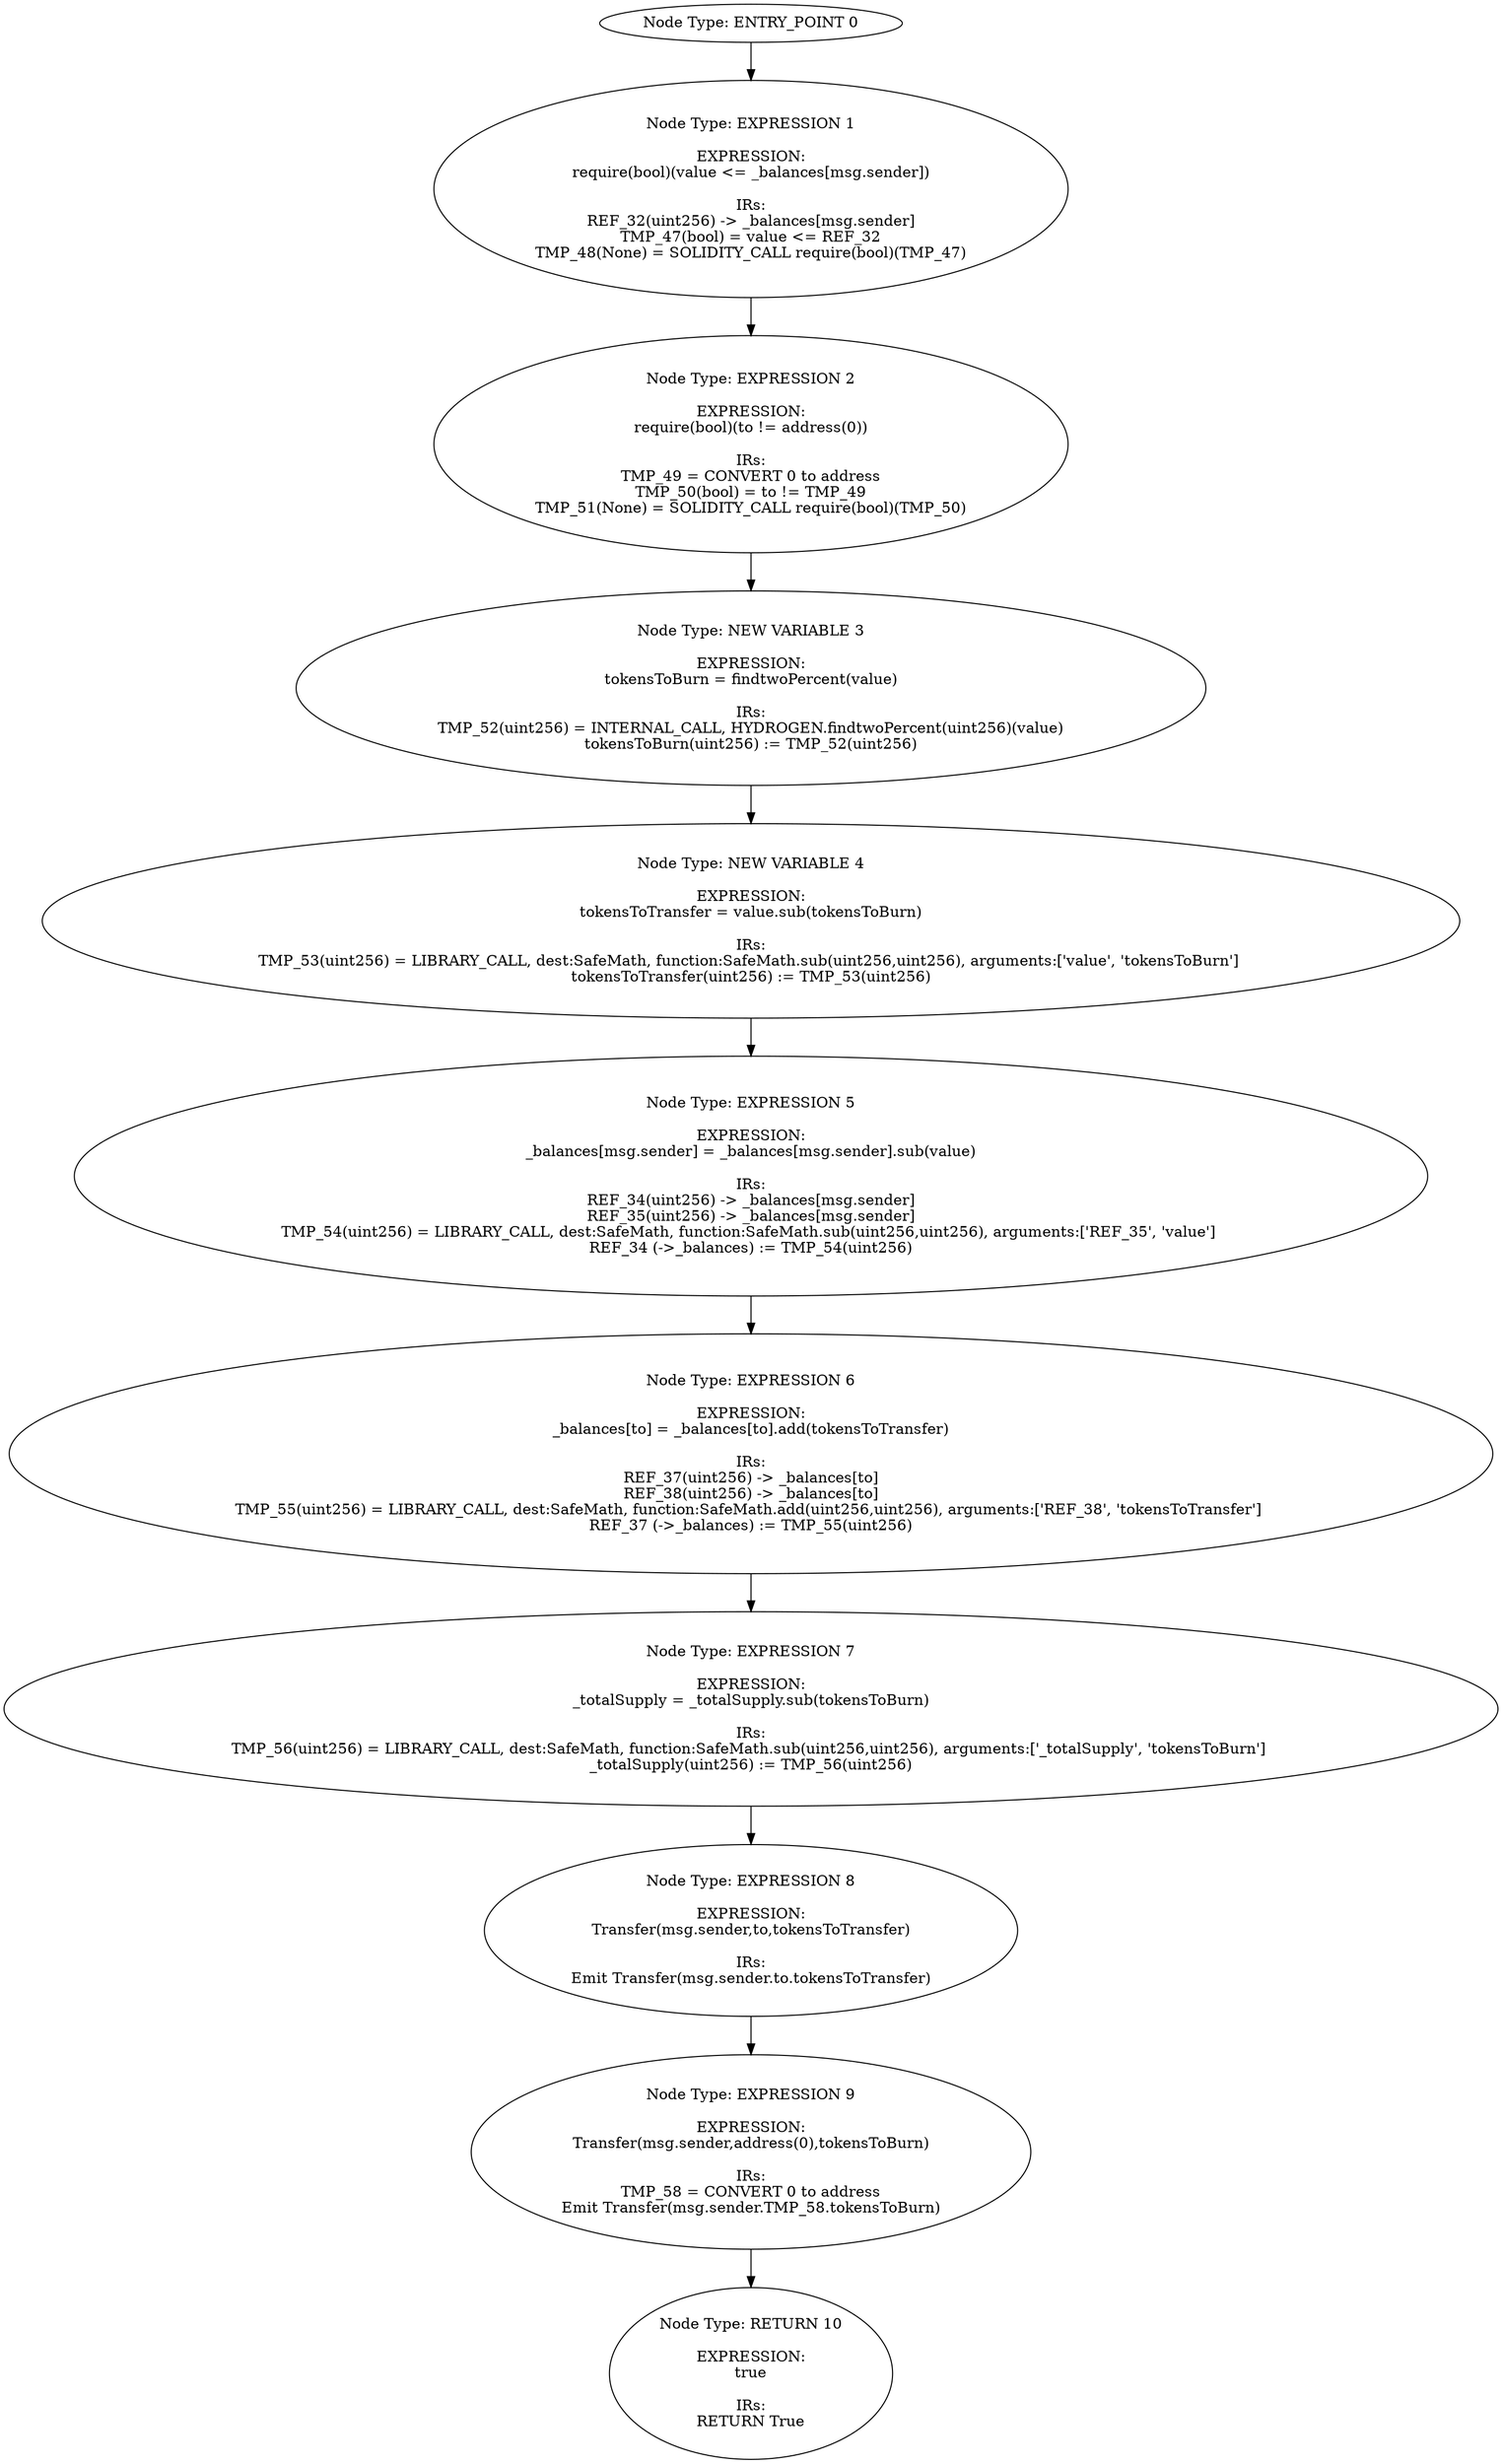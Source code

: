 digraph{
0[label="Node Type: ENTRY_POINT 0
"];
0->1;
1[label="Node Type: EXPRESSION 1

EXPRESSION:
require(bool)(value <= _balances[msg.sender])

IRs:
REF_32(uint256) -> _balances[msg.sender]
TMP_47(bool) = value <= REF_32
TMP_48(None) = SOLIDITY_CALL require(bool)(TMP_47)"];
1->2;
2[label="Node Type: EXPRESSION 2

EXPRESSION:
require(bool)(to != address(0))

IRs:
TMP_49 = CONVERT 0 to address
TMP_50(bool) = to != TMP_49
TMP_51(None) = SOLIDITY_CALL require(bool)(TMP_50)"];
2->3;
3[label="Node Type: NEW VARIABLE 3

EXPRESSION:
tokensToBurn = findtwoPercent(value)

IRs:
TMP_52(uint256) = INTERNAL_CALL, HYDROGEN.findtwoPercent(uint256)(value)
tokensToBurn(uint256) := TMP_52(uint256)"];
3->4;
4[label="Node Type: NEW VARIABLE 4

EXPRESSION:
tokensToTransfer = value.sub(tokensToBurn)

IRs:
TMP_53(uint256) = LIBRARY_CALL, dest:SafeMath, function:SafeMath.sub(uint256,uint256), arguments:['value', 'tokensToBurn'] 
tokensToTransfer(uint256) := TMP_53(uint256)"];
4->5;
5[label="Node Type: EXPRESSION 5

EXPRESSION:
_balances[msg.sender] = _balances[msg.sender].sub(value)

IRs:
REF_34(uint256) -> _balances[msg.sender]
REF_35(uint256) -> _balances[msg.sender]
TMP_54(uint256) = LIBRARY_CALL, dest:SafeMath, function:SafeMath.sub(uint256,uint256), arguments:['REF_35', 'value'] 
REF_34 (->_balances) := TMP_54(uint256)"];
5->6;
6[label="Node Type: EXPRESSION 6

EXPRESSION:
_balances[to] = _balances[to].add(tokensToTransfer)

IRs:
REF_37(uint256) -> _balances[to]
REF_38(uint256) -> _balances[to]
TMP_55(uint256) = LIBRARY_CALL, dest:SafeMath, function:SafeMath.add(uint256,uint256), arguments:['REF_38', 'tokensToTransfer'] 
REF_37 (->_balances) := TMP_55(uint256)"];
6->7;
7[label="Node Type: EXPRESSION 7

EXPRESSION:
_totalSupply = _totalSupply.sub(tokensToBurn)

IRs:
TMP_56(uint256) = LIBRARY_CALL, dest:SafeMath, function:SafeMath.sub(uint256,uint256), arguments:['_totalSupply', 'tokensToBurn'] 
_totalSupply(uint256) := TMP_56(uint256)"];
7->8;
8[label="Node Type: EXPRESSION 8

EXPRESSION:
Transfer(msg.sender,to,tokensToTransfer)

IRs:
Emit Transfer(msg.sender.to.tokensToTransfer)"];
8->9;
9[label="Node Type: EXPRESSION 9

EXPRESSION:
Transfer(msg.sender,address(0),tokensToBurn)

IRs:
TMP_58 = CONVERT 0 to address
Emit Transfer(msg.sender.TMP_58.tokensToBurn)"];
9->10;
10[label="Node Type: RETURN 10

EXPRESSION:
true

IRs:
RETURN True"];
}
